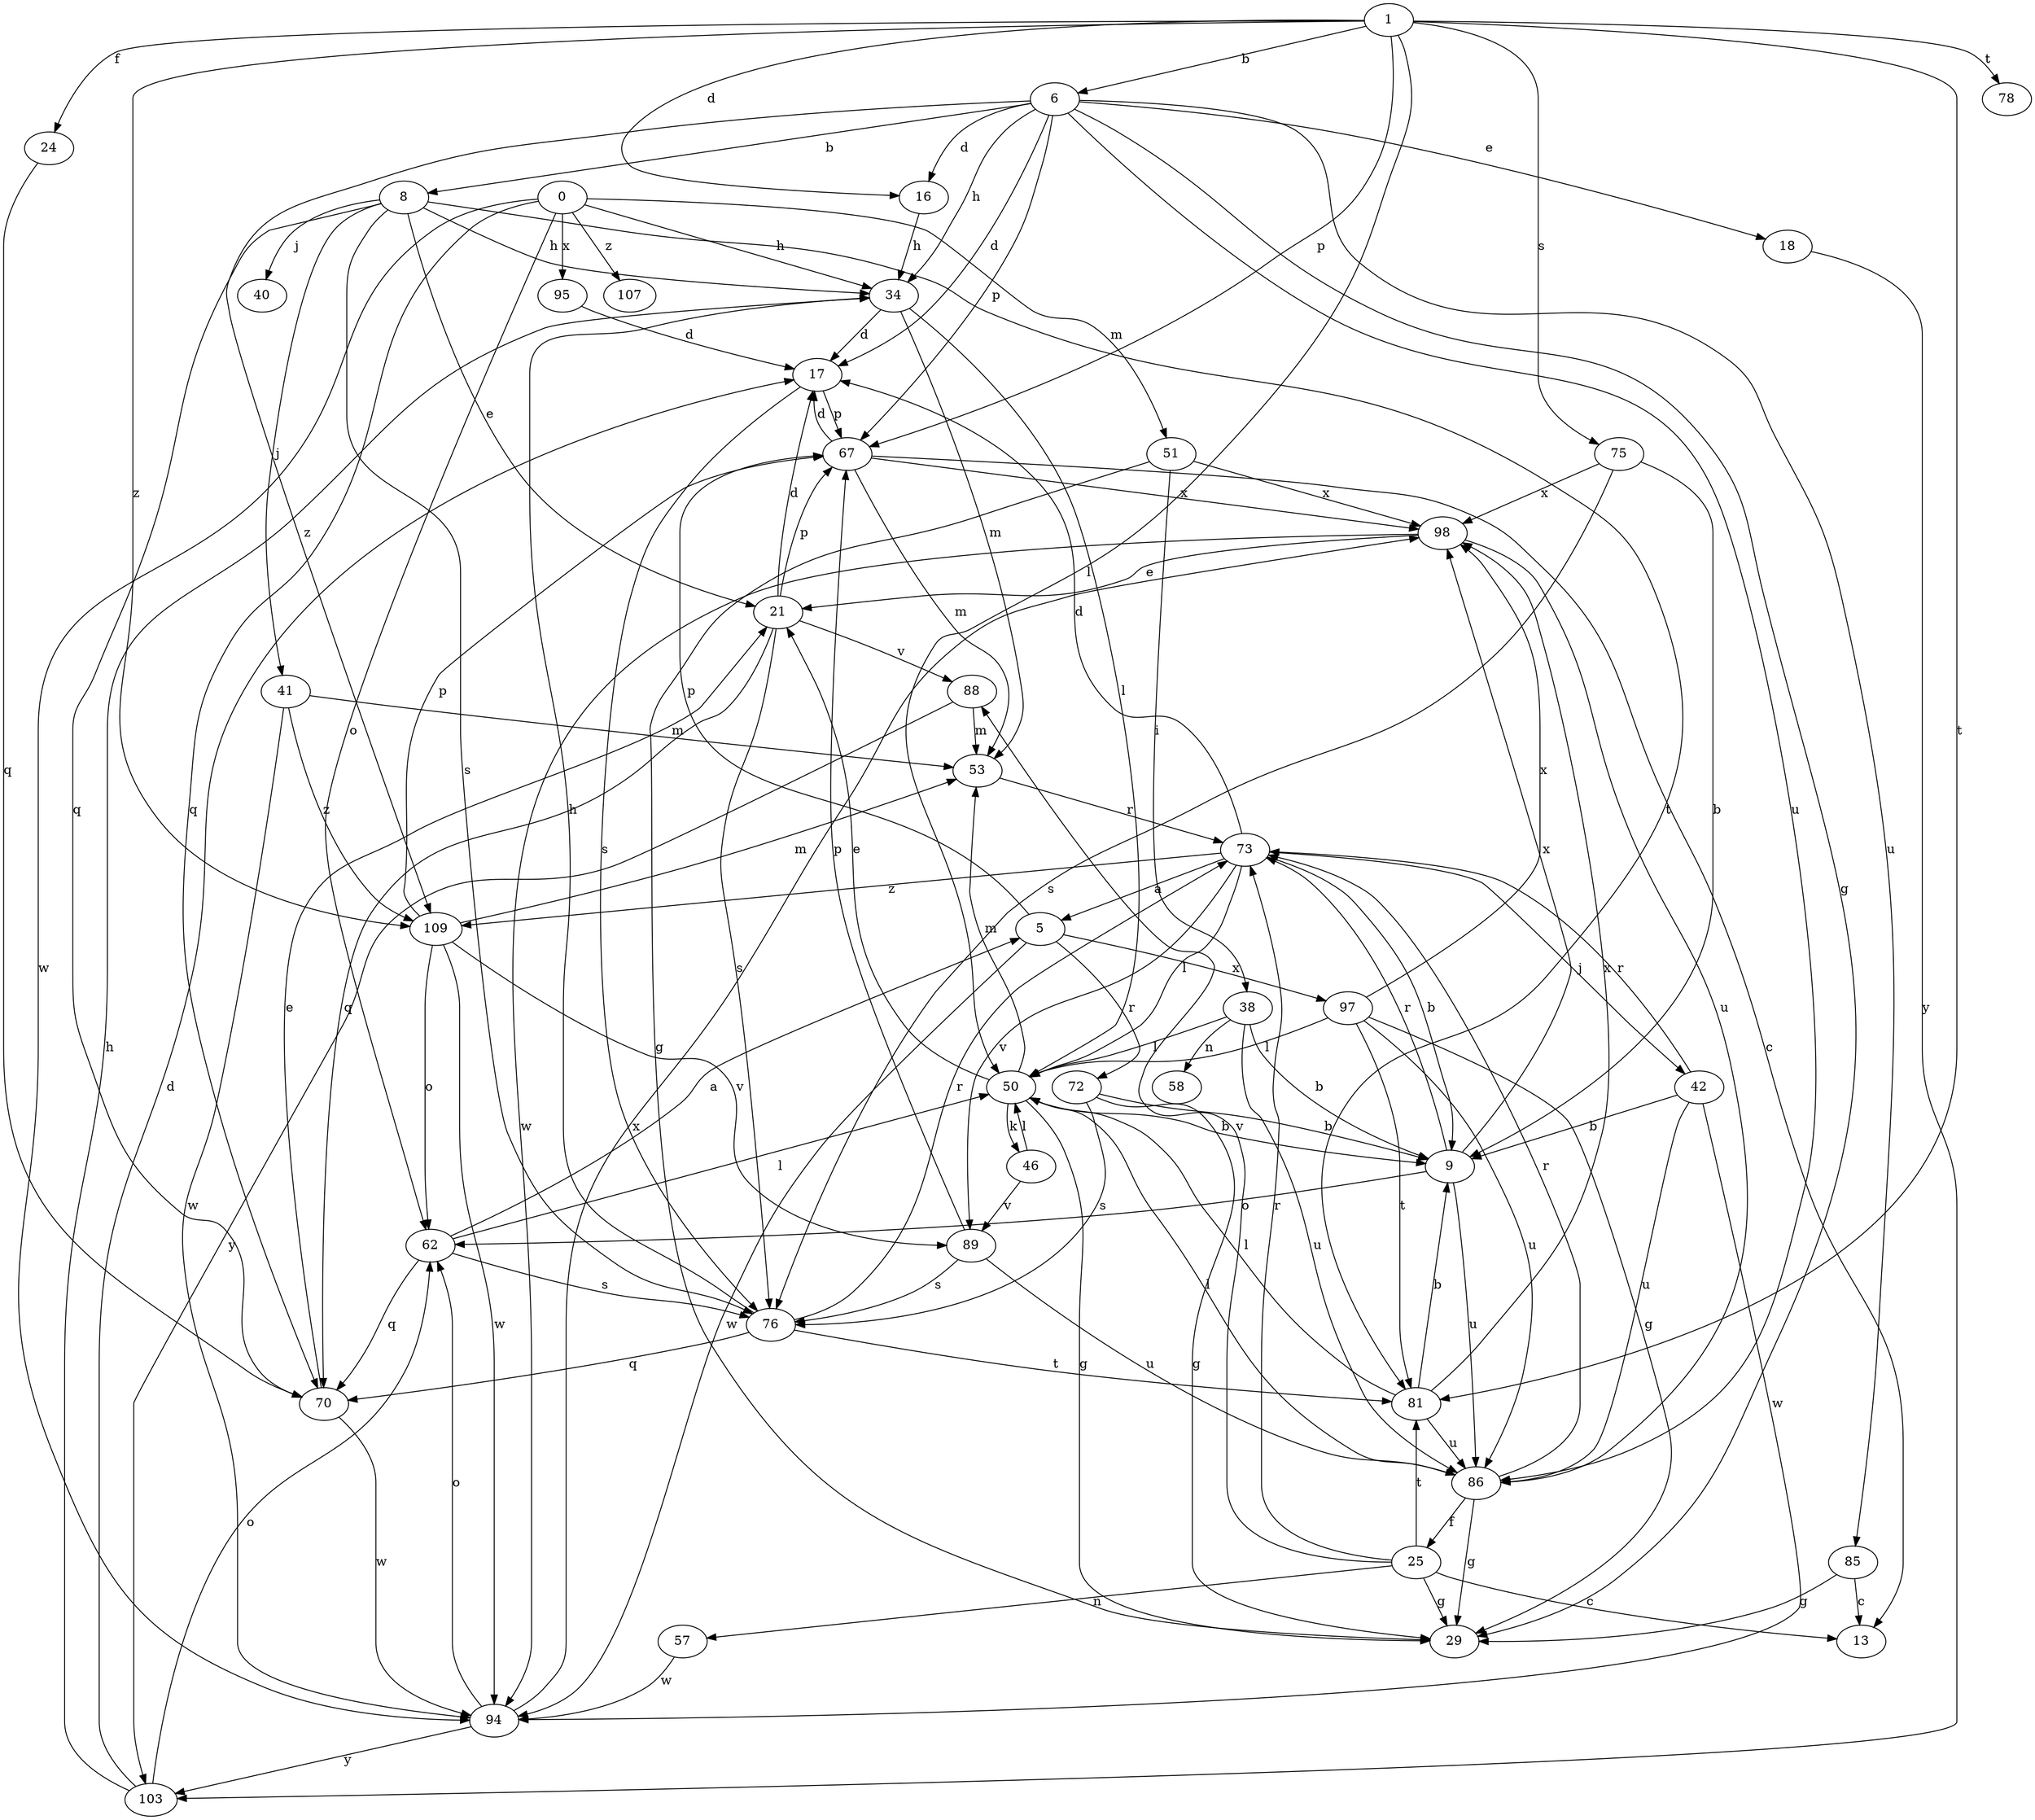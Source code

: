 strict digraph  {
0;
1;
5;
6;
8;
9;
13;
16;
17;
18;
21;
24;
25;
29;
34;
38;
40;
41;
42;
46;
50;
51;
53;
57;
58;
62;
67;
70;
72;
73;
75;
76;
78;
81;
85;
86;
88;
89;
94;
95;
97;
98;
103;
107;
109;
0 -> 34  [label=h];
0 -> 51  [label=m];
0 -> 62  [label=o];
0 -> 70  [label=q];
0 -> 94  [label=w];
0 -> 95  [label=x];
0 -> 107  [label=z];
1 -> 6  [label=b];
1 -> 16  [label=d];
1 -> 24  [label=f];
1 -> 50  [label=l];
1 -> 67  [label=p];
1 -> 75  [label=s];
1 -> 78  [label=t];
1 -> 81  [label=t];
1 -> 109  [label=z];
5 -> 67  [label=p];
5 -> 72  [label=r];
5 -> 94  [label=w];
5 -> 97  [label=x];
6 -> 8  [label=b];
6 -> 16  [label=d];
6 -> 17  [label=d];
6 -> 18  [label=e];
6 -> 29  [label=g];
6 -> 34  [label=h];
6 -> 67  [label=p];
6 -> 85  [label=u];
6 -> 86  [label=u];
6 -> 109  [label=z];
8 -> 21  [label=e];
8 -> 34  [label=h];
8 -> 40  [label=j];
8 -> 41  [label=j];
8 -> 70  [label=q];
8 -> 76  [label=s];
8 -> 81  [label=t];
9 -> 62  [label=o];
9 -> 73  [label=r];
9 -> 86  [label=u];
9 -> 98  [label=x];
16 -> 34  [label=h];
17 -> 67  [label=p];
17 -> 76  [label=s];
18 -> 103  [label=y];
21 -> 17  [label=d];
21 -> 67  [label=p];
21 -> 70  [label=q];
21 -> 76  [label=s];
21 -> 88  [label=v];
24 -> 70  [label=q];
25 -> 13  [label=c];
25 -> 29  [label=g];
25 -> 57  [label=n];
25 -> 73  [label=r];
25 -> 81  [label=t];
25 -> 88  [label=v];
34 -> 17  [label=d];
34 -> 50  [label=l];
34 -> 53  [label=m];
38 -> 9  [label=b];
38 -> 50  [label=l];
38 -> 58  [label=n];
38 -> 86  [label=u];
41 -> 53  [label=m];
41 -> 94  [label=w];
41 -> 109  [label=z];
42 -> 9  [label=b];
42 -> 73  [label=r];
42 -> 86  [label=u];
42 -> 94  [label=w];
46 -> 50  [label=l];
46 -> 89  [label=v];
50 -> 9  [label=b];
50 -> 21  [label=e];
50 -> 29  [label=g];
50 -> 46  [label=k];
50 -> 53  [label=m];
51 -> 29  [label=g];
51 -> 38  [label=i];
51 -> 98  [label=x];
53 -> 73  [label=r];
57 -> 94  [label=w];
62 -> 5  [label=a];
62 -> 50  [label=l];
62 -> 70  [label=q];
62 -> 76  [label=s];
67 -> 13  [label=c];
67 -> 17  [label=d];
67 -> 53  [label=m];
67 -> 98  [label=x];
70 -> 21  [label=e];
70 -> 94  [label=w];
72 -> 9  [label=b];
72 -> 29  [label=g];
72 -> 76  [label=s];
73 -> 5  [label=a];
73 -> 9  [label=b];
73 -> 17  [label=d];
73 -> 42  [label=j];
73 -> 50  [label=l];
73 -> 89  [label=v];
73 -> 109  [label=z];
75 -> 9  [label=b];
75 -> 76  [label=s];
75 -> 98  [label=x];
76 -> 34  [label=h];
76 -> 70  [label=q];
76 -> 73  [label=r];
76 -> 81  [label=t];
81 -> 9  [label=b];
81 -> 50  [label=l];
81 -> 86  [label=u];
81 -> 98  [label=x];
85 -> 13  [label=c];
85 -> 29  [label=g];
86 -> 25  [label=f];
86 -> 29  [label=g];
86 -> 50  [label=l];
86 -> 73  [label=r];
88 -> 53  [label=m];
88 -> 103  [label=y];
89 -> 67  [label=p];
89 -> 76  [label=s];
89 -> 86  [label=u];
94 -> 62  [label=o];
94 -> 98  [label=x];
94 -> 103  [label=y];
95 -> 17  [label=d];
97 -> 29  [label=g];
97 -> 50  [label=l];
97 -> 81  [label=t];
97 -> 86  [label=u];
97 -> 98  [label=x];
98 -> 21  [label=e];
98 -> 86  [label=u];
98 -> 94  [label=w];
103 -> 17  [label=d];
103 -> 34  [label=h];
103 -> 62  [label=o];
109 -> 53  [label=m];
109 -> 62  [label=o];
109 -> 67  [label=p];
109 -> 89  [label=v];
109 -> 94  [label=w];
}
